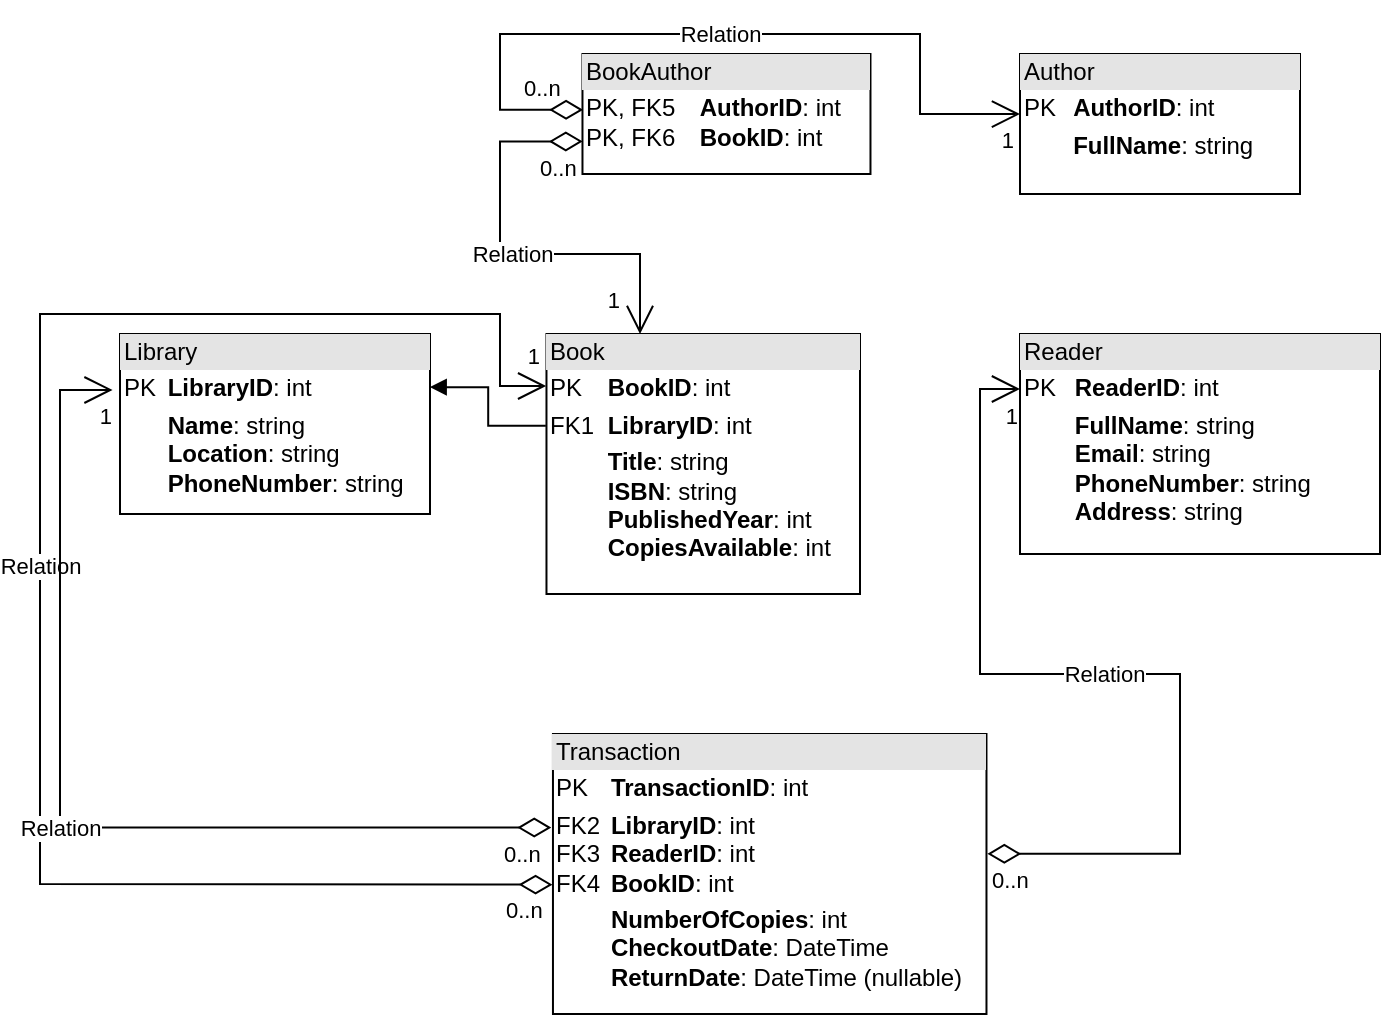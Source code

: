 <mxfile version="24.8.0">
  <diagram name="Страница — 1" id="D1h2QyJi1FoEnIbRy-Jx">
    <mxGraphModel dx="955" dy="482" grid="1" gridSize="10" guides="1" tooltips="1" connect="1" arrows="1" fold="1" page="1" pageScale="1" pageWidth="850" pageHeight="1100" math="0" shadow="0">
      <root>
        <mxCell id="0" />
        <mxCell id="1" parent="0" />
        <mxCell id="tb0hx9i6U6rIdRVoxGEn-1" value="&lt;div style=&quot;box-sizing:border-box;width:100%;background:#e4e4e4;padding:2px;&quot;&gt;Library&lt;/div&gt;&lt;table style=&quot;width:100%;font-size:1em;&quot; cellpadding=&quot;2&quot; cellspacing=&quot;0&quot;&gt;&lt;tbody&gt;&lt;tr&gt;&lt;td&gt;PK&lt;/td&gt;&lt;td&gt;&lt;strong&gt;LibraryID&lt;/strong&gt;: int&lt;br&gt;&lt;/td&gt;&lt;/tr&gt;&lt;tr&gt;&lt;td&gt;&lt;br&gt;&lt;/td&gt;&lt;td&gt;&lt;strong&gt;Name&lt;/strong&gt;: string&lt;br&gt;&lt;strong&gt;Location&lt;/strong&gt;: string&lt;br&gt;&lt;strong&gt;PhoneNumber&lt;/strong&gt;: string&lt;br&gt;&lt;/td&gt;&lt;/tr&gt;&lt;tr&gt;&lt;td&gt;&lt;/td&gt;&lt;td&gt;&lt;br&gt;&lt;/td&gt;&lt;/tr&gt;&lt;/tbody&gt;&lt;/table&gt;" style="verticalAlign=top;align=left;overflow=fill;html=1;whiteSpace=wrap;movable=1;resizable=1;rotatable=1;deletable=1;editable=1;locked=0;connectable=1;" parent="1" vertex="1">
          <mxGeometry x="80" y="190" width="155" height="90" as="geometry" />
        </mxCell>
        <mxCell id="tb0hx9i6U6rIdRVoxGEn-2" value="name" style="endArrow=block;endFill=1;html=1;edgeStyle=orthogonalEdgeStyle;align=left;verticalAlign=top;rounded=0;entryX=0.999;entryY=0.295;entryDx=0;entryDy=0;entryPerimeter=0;exitX=-0.002;exitY=0.353;exitDx=0;exitDy=0;exitPerimeter=0;" parent="1" source="tb0hx9i6U6rIdRVoxGEn-7" target="tb0hx9i6U6rIdRVoxGEn-1" edge="1">
          <mxGeometry x="-1" relative="1" as="geometry">
            <mxPoint x="280" y="240" as="sourcePoint" />
            <mxPoint x="290" y="290" as="targetPoint" />
            <mxPoint as="offset" />
          </mxGeometry>
        </mxCell>
        <mxCell id="tb0hx9i6U6rIdRVoxGEn-3" value="1" style="edgeLabel;resizable=0;html=1;align=left;verticalAlign=bottom;" parent="tb0hx9i6U6rIdRVoxGEn-2" connectable="0" vertex="1">
          <mxGeometry x="-1" relative="1" as="geometry" />
        </mxCell>
        <mxCell id="tb0hx9i6U6rIdRVoxGEn-4" value="Relation" style="endArrow=open;html=1;endSize=12;startArrow=diamondThin;startSize=14;startFill=0;edgeStyle=orthogonalEdgeStyle;rounded=0;entryX=0;entryY=0.25;entryDx=0;entryDy=0;exitX=1.002;exitY=0.428;exitDx=0;exitDy=0;exitPerimeter=0;" parent="1" source="tb0hx9i6U6rIdRVoxGEn-9" target="tb0hx9i6U6rIdRVoxGEn-8" edge="1">
          <mxGeometry relative="1" as="geometry">
            <mxPoint x="530" y="450" as="sourcePoint" />
            <mxPoint x="430" y="560" as="targetPoint" />
            <Array as="points">
              <mxPoint x="610" y="450" />
              <mxPoint x="610" y="360" />
              <mxPoint x="510" y="360" />
              <mxPoint x="510" y="218" />
            </Array>
          </mxGeometry>
        </mxCell>
        <mxCell id="tb0hx9i6U6rIdRVoxGEn-5" value="0..n" style="edgeLabel;resizable=0;html=1;align=left;verticalAlign=top;" parent="tb0hx9i6U6rIdRVoxGEn-4" connectable="0" vertex="1">
          <mxGeometry x="-1" relative="1" as="geometry" />
        </mxCell>
        <mxCell id="tb0hx9i6U6rIdRVoxGEn-6" value="1" style="edgeLabel;resizable=0;html=1;align=right;verticalAlign=top;" parent="tb0hx9i6U6rIdRVoxGEn-4" connectable="0" vertex="1">
          <mxGeometry x="1" relative="1" as="geometry" />
        </mxCell>
        <mxCell id="tb0hx9i6U6rIdRVoxGEn-7" value="&lt;div style=&quot;box-sizing:border-box;width:100%;background:#e4e4e4;padding:2px;&quot;&gt;Book&lt;/div&gt;&lt;table style=&quot;width:100%;font-size:1em;&quot; cellpadding=&quot;2&quot; cellspacing=&quot;0&quot;&gt;&lt;tbody&gt;&lt;tr&gt;&lt;td&gt;PK&lt;/td&gt;&lt;td&gt;&lt;strong&gt;BookID&lt;/strong&gt;: int&amp;nbsp;&lt;/td&gt;&lt;/tr&gt;&lt;tr&gt;&lt;td&gt;FK1&lt;br&gt;&lt;/td&gt;&lt;td&gt;&lt;strong&gt;LibraryID&lt;/strong&gt;: int&lt;br&gt;&lt;/td&gt;&lt;/tr&gt;&lt;tr&gt;&lt;td&gt;&lt;/td&gt;&lt;td&gt;&lt;strong&gt;Title&lt;/strong&gt;: string&lt;br&gt;&lt;strong&gt;ISBN&lt;/strong&gt;: string&lt;br&gt;&lt;strong&gt;PublishedYear&lt;/strong&gt;: int&lt;br&gt;&lt;strong&gt;CopiesAvailable&lt;/strong&gt;: int&lt;br&gt;&lt;/td&gt;&lt;/tr&gt;&lt;/tbody&gt;&lt;/table&gt;" style="verticalAlign=top;align=left;overflow=fill;html=1;whiteSpace=wrap;" parent="1" vertex="1">
          <mxGeometry x="293.24" y="190" width="156.76" height="130" as="geometry" />
        </mxCell>
        <mxCell id="tb0hx9i6U6rIdRVoxGEn-8" value="&lt;div style=&quot;box-sizing:border-box;width:100%;background:#e4e4e4;padding:2px;&quot;&gt;Reader&lt;/div&gt;&lt;table style=&quot;width:100%;font-size:1em;&quot; cellpadding=&quot;2&quot; cellspacing=&quot;0&quot;&gt;&lt;tbody&gt;&lt;tr&gt;&lt;td&gt;PK&lt;/td&gt;&lt;td&gt;&lt;strong&gt;ReaderID&lt;/strong&gt;: int&lt;br&gt;&lt;/td&gt;&lt;/tr&gt;&lt;tr&gt;&lt;td&gt;&lt;br&gt;&lt;/td&gt;&lt;td&gt;&lt;strong&gt;FullName&lt;/strong&gt;: string&lt;br&gt;&lt;strong&gt;Email&lt;/strong&gt;: string&lt;br&gt;&lt;strong&gt;PhoneNumber&lt;/strong&gt;: string&lt;br&gt;&lt;strong&gt;Address&lt;/strong&gt;: string&lt;br&gt;&lt;/td&gt;&lt;/tr&gt;&lt;tr&gt;&lt;td&gt;&lt;/td&gt;&lt;td&gt;&lt;br&gt;&lt;/td&gt;&lt;/tr&gt;&lt;/tbody&gt;&lt;/table&gt;" style="verticalAlign=top;align=left;overflow=fill;html=1;whiteSpace=wrap;" parent="1" vertex="1">
          <mxGeometry x="530" y="190" width="180" height="110" as="geometry" />
        </mxCell>
        <mxCell id="tb0hx9i6U6rIdRVoxGEn-9" value="&lt;div style=&quot;box-sizing:border-box;width:100%;background:#e4e4e4;padding:2px;&quot;&gt;Transaction&lt;/div&gt;&lt;table style=&quot;width:100%;font-size:1em;&quot; cellpadding=&quot;2&quot; cellspacing=&quot;0&quot;&gt;&lt;tbody&gt;&lt;tr&gt;&lt;td&gt;PK&lt;/td&gt;&lt;td&gt;&lt;strong&gt;TransactionID&lt;/strong&gt;: int&lt;/td&gt;&lt;/tr&gt;&lt;tr&gt;&lt;td&gt;FK2&lt;br&gt;FK3&lt;br&gt;FK4&lt;/td&gt;&lt;td&gt;&lt;strong&gt;LibraryID&lt;/strong&gt;: int&lt;br&gt;&lt;strong&gt;ReaderID&lt;/strong&gt;: int&lt;br&gt;&lt;strong&gt;BookID&lt;/strong&gt;: int&lt;br&gt;&lt;/td&gt;&lt;/tr&gt;&lt;tr&gt;&lt;td&gt;&lt;/td&gt;&lt;td&gt;&lt;strong&gt;NumberOfCopies&lt;/strong&gt;: int&lt;strong&gt;&lt;br&gt;CheckoutDate&lt;/strong&gt;: DateTime&lt;br&gt;&lt;strong&gt;ReturnDate&lt;/strong&gt;: DateTime (nullable)&lt;br&gt;&lt;/td&gt;&lt;/tr&gt;&lt;/tbody&gt;&lt;/table&gt;" style="verticalAlign=top;align=left;overflow=fill;html=1;whiteSpace=wrap;" parent="1" vertex="1">
          <mxGeometry x="296.48" y="390" width="216.76" height="140" as="geometry" />
        </mxCell>
        <mxCell id="tb0hx9i6U6rIdRVoxGEn-10" value="Relation" style="endArrow=open;html=1;endSize=12;startArrow=diamondThin;startSize=14;startFill=0;edgeStyle=orthogonalEdgeStyle;rounded=0;entryX=-0.001;entryY=0.2;entryDx=0;entryDy=0;entryPerimeter=0;exitX=-0.001;exitY=0.538;exitDx=0;exitDy=0;exitPerimeter=0;" parent="1" source="tb0hx9i6U6rIdRVoxGEn-9" target="tb0hx9i6U6rIdRVoxGEn-7" edge="1">
          <mxGeometry relative="1" as="geometry">
            <mxPoint x="260" y="462" as="sourcePoint" />
            <mxPoint x="240" y="310" as="targetPoint" />
            <Array as="points">
              <mxPoint x="260" y="465" />
              <mxPoint x="40" y="465" />
              <mxPoint x="40" y="180" />
              <mxPoint x="270" y="180" />
              <mxPoint x="270" y="218" />
            </Array>
          </mxGeometry>
        </mxCell>
        <mxCell id="tb0hx9i6U6rIdRVoxGEn-11" value="0..n" style="edgeLabel;resizable=0;html=1;align=left;verticalAlign=top;" parent="tb0hx9i6U6rIdRVoxGEn-10" connectable="0" vertex="1">
          <mxGeometry x="-1" relative="1" as="geometry">
            <mxPoint x="-25" as="offset" />
          </mxGeometry>
        </mxCell>
        <mxCell id="tb0hx9i6U6rIdRVoxGEn-12" value="1" style="edgeLabel;resizable=0;html=1;align=right;verticalAlign=top;" parent="tb0hx9i6U6rIdRVoxGEn-10" connectable="0" vertex="1">
          <mxGeometry x="1" relative="1" as="geometry">
            <mxPoint x="-3" y="-28" as="offset" />
          </mxGeometry>
        </mxCell>
        <mxCell id="tb0hx9i6U6rIdRVoxGEn-13" value="Relation" style="endArrow=open;html=1;endSize=12;startArrow=diamondThin;startSize=14;startFill=0;edgeStyle=orthogonalEdgeStyle;rounded=0;entryX=-0.024;entryY=0.311;entryDx=0;entryDy=0;entryPerimeter=0;exitX=-0.004;exitY=0.334;exitDx=0;exitDy=0;exitPerimeter=0;" parent="1" source="tb0hx9i6U6rIdRVoxGEn-9" target="tb0hx9i6U6rIdRVoxGEn-1" edge="1">
          <mxGeometry relative="1" as="geometry">
            <mxPoint x="270" y="437" as="sourcePoint" />
            <mxPoint x="60" y="290" as="targetPoint" />
            <Array as="points">
              <mxPoint x="50" y="437" />
              <mxPoint x="50" y="218" />
            </Array>
          </mxGeometry>
        </mxCell>
        <mxCell id="tb0hx9i6U6rIdRVoxGEn-14" value="0..n" style="edgeLabel;resizable=0;html=1;align=left;verticalAlign=top;" parent="tb0hx9i6U6rIdRVoxGEn-13" connectable="0" vertex="1">
          <mxGeometry x="-1" relative="1" as="geometry">
            <mxPoint x="-26" as="offset" />
          </mxGeometry>
        </mxCell>
        <mxCell id="tb0hx9i6U6rIdRVoxGEn-15" value="1" style="edgeLabel;resizable=0;html=1;align=right;verticalAlign=top;" parent="tb0hx9i6U6rIdRVoxGEn-13" connectable="0" vertex="1">
          <mxGeometry x="1" relative="1" as="geometry" />
        </mxCell>
        <mxCell id="NJ20DHf1GFnbEiUFYUzi-1" value="&lt;div style=&quot;box-sizing:border-box;width:100%;background:#e4e4e4;padding:2px;&quot;&gt;Author&lt;/div&gt;&lt;table style=&quot;width:100%;font-size:1em;&quot; cellpadding=&quot;2&quot; cellspacing=&quot;0&quot;&gt;&lt;tbody&gt;&lt;tr&gt;&lt;td&gt;PK&lt;/td&gt;&lt;td&gt;&lt;strong&gt;AuthorID&lt;/strong&gt;: int&lt;br&gt;&lt;/td&gt;&lt;/tr&gt;&lt;tr&gt;&lt;td&gt;&lt;br&gt;&lt;/td&gt;&lt;td&gt;&lt;strong&gt;FullName&lt;/strong&gt;: string&lt;br&gt;&lt;/td&gt;&lt;/tr&gt;&lt;tr&gt;&lt;td&gt;&lt;/td&gt;&lt;td&gt;&lt;br&gt;&lt;/td&gt;&lt;/tr&gt;&lt;/tbody&gt;&lt;/table&gt;" style="verticalAlign=top;align=left;overflow=fill;html=1;whiteSpace=wrap;" vertex="1" parent="1">
          <mxGeometry x="530" y="50" width="140" height="70" as="geometry" />
        </mxCell>
        <mxCell id="NJ20DHf1GFnbEiUFYUzi-2" value="&lt;div style=&quot;box-sizing:border-box;width:100%;background:#e4e4e4;padding:2px;&quot;&gt;BookAuthor&lt;/div&gt;&lt;table style=&quot;width:100%;font-size:1em;&quot; cellpadding=&quot;2&quot; cellspacing=&quot;0&quot;&gt;&lt;tbody&gt;&lt;tr&gt;&lt;td&gt;PK, FK5&lt;br&gt;PK, FK6&lt;/td&gt;&lt;td&gt;&lt;strong&gt;AuthorID&lt;/strong&gt;: int&lt;br&gt;&lt;strong&gt;BookID&lt;/strong&gt;: int&lt;br&gt;&lt;/td&gt;&lt;/tr&gt;&lt;tr&gt;&lt;td&gt;&lt;br&gt;&lt;/td&gt;&lt;td&gt;&lt;br&gt;&lt;/td&gt;&lt;/tr&gt;&lt;tr&gt;&lt;td&gt;&lt;/td&gt;&lt;td&gt;&lt;br&gt;&lt;/td&gt;&lt;/tr&gt;&lt;/tbody&gt;&lt;/table&gt;" style="verticalAlign=top;align=left;overflow=fill;html=1;whiteSpace=wrap;" vertex="1" parent="1">
          <mxGeometry x="311.24" y="50" width="144" height="60" as="geometry" />
        </mxCell>
        <mxCell id="NJ20DHf1GFnbEiUFYUzi-3" value="Relation" style="endArrow=open;html=1;endSize=12;startArrow=diamondThin;startSize=14;startFill=0;edgeStyle=orthogonalEdgeStyle;rounded=0;exitX=0.001;exitY=0.729;exitDx=0;exitDy=0;exitPerimeter=0;" edge="1" parent="1" source="NJ20DHf1GFnbEiUFYUzi-2">
          <mxGeometry relative="1" as="geometry">
            <mxPoint x="270" y="70" as="sourcePoint" />
            <mxPoint x="340" y="190" as="targetPoint" />
            <Array as="points">
              <mxPoint x="270" y="94" />
              <mxPoint x="270" y="150" />
              <mxPoint x="340" y="150" />
              <mxPoint x="340" y="190" />
            </Array>
          </mxGeometry>
        </mxCell>
        <mxCell id="NJ20DHf1GFnbEiUFYUzi-4" value="0..n" style="edgeLabel;resizable=0;html=1;align=left;verticalAlign=top;" connectable="0" vertex="1" parent="NJ20DHf1GFnbEiUFYUzi-3">
          <mxGeometry x="-1" relative="1" as="geometry">
            <mxPoint x="-23" as="offset" />
          </mxGeometry>
        </mxCell>
        <mxCell id="NJ20DHf1GFnbEiUFYUzi-5" value="1" style="edgeLabel;resizable=0;html=1;align=right;verticalAlign=top;" connectable="0" vertex="1" parent="NJ20DHf1GFnbEiUFYUzi-3">
          <mxGeometry x="1" relative="1" as="geometry">
            <mxPoint x="-10" y="-30" as="offset" />
          </mxGeometry>
        </mxCell>
        <mxCell id="NJ20DHf1GFnbEiUFYUzi-6" value="Relation" style="endArrow=open;html=1;endSize=12;startArrow=diamondThin;startSize=14;startFill=0;edgeStyle=orthogonalEdgeStyle;rounded=0;exitX=0.002;exitY=0.465;exitDx=0;exitDy=0;exitPerimeter=0;entryX=0;entryY=0.429;entryDx=0;entryDy=0;entryPerimeter=0;" edge="1" parent="1" source="NJ20DHf1GFnbEiUFYUzi-2" target="NJ20DHf1GFnbEiUFYUzi-1">
          <mxGeometry relative="1" as="geometry">
            <mxPoint x="360" y="140" as="sourcePoint" />
            <mxPoint x="520" y="80" as="targetPoint" />
            <Array as="points">
              <mxPoint x="270" y="78" />
              <mxPoint x="270" y="40" />
              <mxPoint x="480" y="40" />
              <mxPoint x="480" y="80" />
            </Array>
          </mxGeometry>
        </mxCell>
        <mxCell id="NJ20DHf1GFnbEiUFYUzi-7" value="0..n" style="edgeLabel;resizable=0;html=1;align=left;verticalAlign=top;" connectable="0" vertex="1" parent="NJ20DHf1GFnbEiUFYUzi-6">
          <mxGeometry x="-1" relative="1" as="geometry">
            <mxPoint x="-32" y="-24" as="offset" />
          </mxGeometry>
        </mxCell>
        <mxCell id="NJ20DHf1GFnbEiUFYUzi-8" value="1" style="edgeLabel;resizable=0;html=1;align=right;verticalAlign=top;" connectable="0" vertex="1" parent="NJ20DHf1GFnbEiUFYUzi-6">
          <mxGeometry x="1" relative="1" as="geometry">
            <mxPoint x="-3" as="offset" />
          </mxGeometry>
        </mxCell>
      </root>
    </mxGraphModel>
  </diagram>
</mxfile>
